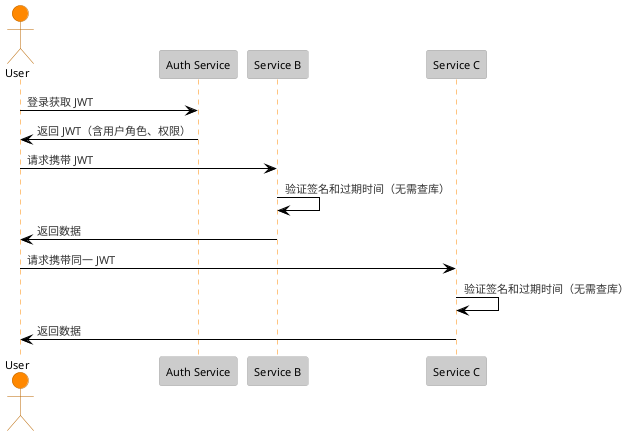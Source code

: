 @startuml

!theme reddress-lightorange

skinparam backgroundColor transparent
actor User
participant "Auth Service" as Auth
participant "Service B" as B
participant "Service C" as C

User -> Auth: 登录获取 JWT
Auth -> User: 返回 JWT（含用户角色、权限）
User -> B: 请求携带 JWT
B -> B: 验证签名和过期时间（无需查库）
B -> User: 返回数据
User -> C: 请求携带同一 JWT
C -> C: 验证签名和过期时间（无需查库）
C -> User: 返回数据

@enduml
